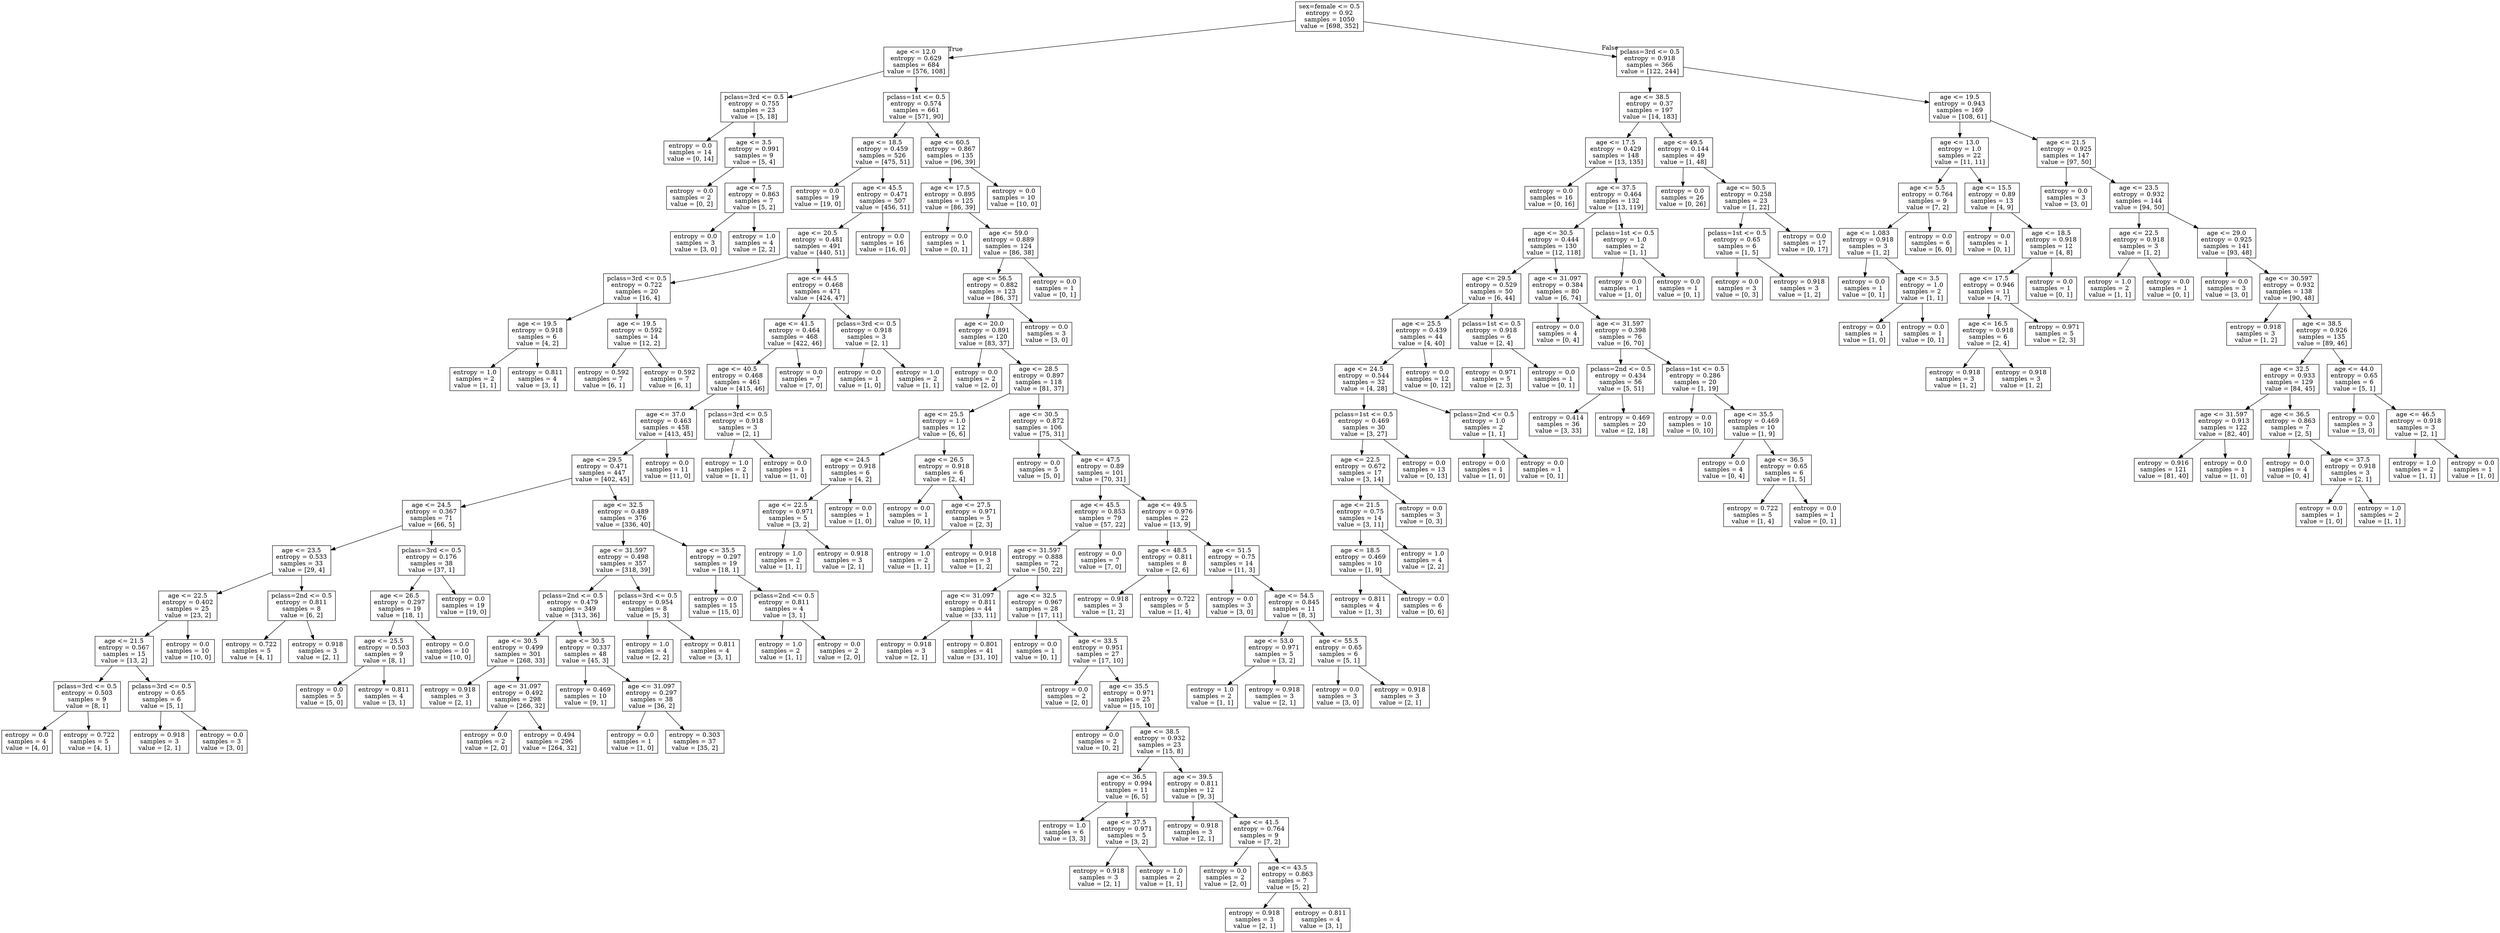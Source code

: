 digraph Tree {
node [shape=box] ;
0 [label="sex=female <= 0.5\nentropy = 0.92\nsamples = 1050\nvalue = [698, 352]"] ;
1 [label="age <= 12.0\nentropy = 0.629\nsamples = 684\nvalue = [576, 108]"] ;
0 -> 1 [labeldistance=2.5, labelangle=45, headlabel="True"] ;
2 [label="pclass=3rd <= 0.5\nentropy = 0.755\nsamples = 23\nvalue = [5, 18]"] ;
1 -> 2 ;
3 [label="entropy = 0.0\nsamples = 14\nvalue = [0, 14]"] ;
2 -> 3 ;
4 [label="age <= 3.5\nentropy = 0.991\nsamples = 9\nvalue = [5, 4]"] ;
2 -> 4 ;
5 [label="entropy = 0.0\nsamples = 2\nvalue = [0, 2]"] ;
4 -> 5 ;
6 [label="age <= 7.5\nentropy = 0.863\nsamples = 7\nvalue = [5, 2]"] ;
4 -> 6 ;
7 [label="entropy = 0.0\nsamples = 3\nvalue = [3, 0]"] ;
6 -> 7 ;
8 [label="entropy = 1.0\nsamples = 4\nvalue = [2, 2]"] ;
6 -> 8 ;
9 [label="pclass=1st <= 0.5\nentropy = 0.574\nsamples = 661\nvalue = [571, 90]"] ;
1 -> 9 ;
10 [label="age <= 18.5\nentropy = 0.459\nsamples = 526\nvalue = [475, 51]"] ;
9 -> 10 ;
11 [label="entropy = 0.0\nsamples = 19\nvalue = [19, 0]"] ;
10 -> 11 ;
12 [label="age <= 45.5\nentropy = 0.471\nsamples = 507\nvalue = [456, 51]"] ;
10 -> 12 ;
13 [label="age <= 20.5\nentropy = 0.481\nsamples = 491\nvalue = [440, 51]"] ;
12 -> 13 ;
14 [label="pclass=3rd <= 0.5\nentropy = 0.722\nsamples = 20\nvalue = [16, 4]"] ;
13 -> 14 ;
15 [label="age <= 19.5\nentropy = 0.918\nsamples = 6\nvalue = [4, 2]"] ;
14 -> 15 ;
16 [label="entropy = 1.0\nsamples = 2\nvalue = [1, 1]"] ;
15 -> 16 ;
17 [label="entropy = 0.811\nsamples = 4\nvalue = [3, 1]"] ;
15 -> 17 ;
18 [label="age <= 19.5\nentropy = 0.592\nsamples = 14\nvalue = [12, 2]"] ;
14 -> 18 ;
19 [label="entropy = 0.592\nsamples = 7\nvalue = [6, 1]"] ;
18 -> 19 ;
20 [label="entropy = 0.592\nsamples = 7\nvalue = [6, 1]"] ;
18 -> 20 ;
21 [label="age <= 44.5\nentropy = 0.468\nsamples = 471\nvalue = [424, 47]"] ;
13 -> 21 ;
22 [label="age <= 41.5\nentropy = 0.464\nsamples = 468\nvalue = [422, 46]"] ;
21 -> 22 ;
23 [label="age <= 40.5\nentropy = 0.468\nsamples = 461\nvalue = [415, 46]"] ;
22 -> 23 ;
24 [label="age <= 37.0\nentropy = 0.463\nsamples = 458\nvalue = [413, 45]"] ;
23 -> 24 ;
25 [label="age <= 29.5\nentropy = 0.471\nsamples = 447\nvalue = [402, 45]"] ;
24 -> 25 ;
26 [label="age <= 24.5\nentropy = 0.367\nsamples = 71\nvalue = [66, 5]"] ;
25 -> 26 ;
27 [label="age <= 23.5\nentropy = 0.533\nsamples = 33\nvalue = [29, 4]"] ;
26 -> 27 ;
28 [label="age <= 22.5\nentropy = 0.402\nsamples = 25\nvalue = [23, 2]"] ;
27 -> 28 ;
29 [label="age <= 21.5\nentropy = 0.567\nsamples = 15\nvalue = [13, 2]"] ;
28 -> 29 ;
30 [label="pclass=3rd <= 0.5\nentropy = 0.503\nsamples = 9\nvalue = [8, 1]"] ;
29 -> 30 ;
31 [label="entropy = 0.0\nsamples = 4\nvalue = [4, 0]"] ;
30 -> 31 ;
32 [label="entropy = 0.722\nsamples = 5\nvalue = [4, 1]"] ;
30 -> 32 ;
33 [label="pclass=3rd <= 0.5\nentropy = 0.65\nsamples = 6\nvalue = [5, 1]"] ;
29 -> 33 ;
34 [label="entropy = 0.918\nsamples = 3\nvalue = [2, 1]"] ;
33 -> 34 ;
35 [label="entropy = 0.0\nsamples = 3\nvalue = [3, 0]"] ;
33 -> 35 ;
36 [label="entropy = 0.0\nsamples = 10\nvalue = [10, 0]"] ;
28 -> 36 ;
37 [label="pclass=2nd <= 0.5\nentropy = 0.811\nsamples = 8\nvalue = [6, 2]"] ;
27 -> 37 ;
38 [label="entropy = 0.722\nsamples = 5\nvalue = [4, 1]"] ;
37 -> 38 ;
39 [label="entropy = 0.918\nsamples = 3\nvalue = [2, 1]"] ;
37 -> 39 ;
40 [label="pclass=3rd <= 0.5\nentropy = 0.176\nsamples = 38\nvalue = [37, 1]"] ;
26 -> 40 ;
41 [label="age <= 26.5\nentropy = 0.297\nsamples = 19\nvalue = [18, 1]"] ;
40 -> 41 ;
42 [label="age <= 25.5\nentropy = 0.503\nsamples = 9\nvalue = [8, 1]"] ;
41 -> 42 ;
43 [label="entropy = 0.0\nsamples = 5\nvalue = [5, 0]"] ;
42 -> 43 ;
44 [label="entropy = 0.811\nsamples = 4\nvalue = [3, 1]"] ;
42 -> 44 ;
45 [label="entropy = 0.0\nsamples = 10\nvalue = [10, 0]"] ;
41 -> 45 ;
46 [label="entropy = 0.0\nsamples = 19\nvalue = [19, 0]"] ;
40 -> 46 ;
47 [label="age <= 32.5\nentropy = 0.489\nsamples = 376\nvalue = [336, 40]"] ;
25 -> 47 ;
48 [label="age <= 31.597\nentropy = 0.498\nsamples = 357\nvalue = [318, 39]"] ;
47 -> 48 ;
49 [label="pclass=2nd <= 0.5\nentropy = 0.479\nsamples = 349\nvalue = [313, 36]"] ;
48 -> 49 ;
50 [label="age <= 30.5\nentropy = 0.499\nsamples = 301\nvalue = [268, 33]"] ;
49 -> 50 ;
51 [label="entropy = 0.918\nsamples = 3\nvalue = [2, 1]"] ;
50 -> 51 ;
52 [label="age <= 31.097\nentropy = 0.492\nsamples = 298\nvalue = [266, 32]"] ;
50 -> 52 ;
53 [label="entropy = 0.0\nsamples = 2\nvalue = [2, 0]"] ;
52 -> 53 ;
54 [label="entropy = 0.494\nsamples = 296\nvalue = [264, 32]"] ;
52 -> 54 ;
55 [label="age <= 30.5\nentropy = 0.337\nsamples = 48\nvalue = [45, 3]"] ;
49 -> 55 ;
56 [label="entropy = 0.469\nsamples = 10\nvalue = [9, 1]"] ;
55 -> 56 ;
57 [label="age <= 31.097\nentropy = 0.297\nsamples = 38\nvalue = [36, 2]"] ;
55 -> 57 ;
58 [label="entropy = 0.0\nsamples = 1\nvalue = [1, 0]"] ;
57 -> 58 ;
59 [label="entropy = 0.303\nsamples = 37\nvalue = [35, 2]"] ;
57 -> 59 ;
60 [label="pclass=3rd <= 0.5\nentropy = 0.954\nsamples = 8\nvalue = [5, 3]"] ;
48 -> 60 ;
61 [label="entropy = 1.0\nsamples = 4\nvalue = [2, 2]"] ;
60 -> 61 ;
62 [label="entropy = 0.811\nsamples = 4\nvalue = [3, 1]"] ;
60 -> 62 ;
63 [label="age <= 35.5\nentropy = 0.297\nsamples = 19\nvalue = [18, 1]"] ;
47 -> 63 ;
64 [label="entropy = 0.0\nsamples = 15\nvalue = [15, 0]"] ;
63 -> 64 ;
65 [label="pclass=2nd <= 0.5\nentropy = 0.811\nsamples = 4\nvalue = [3, 1]"] ;
63 -> 65 ;
66 [label="entropy = 1.0\nsamples = 2\nvalue = [1, 1]"] ;
65 -> 66 ;
67 [label="entropy = 0.0\nsamples = 2\nvalue = [2, 0]"] ;
65 -> 67 ;
68 [label="entropy = 0.0\nsamples = 11\nvalue = [11, 0]"] ;
24 -> 68 ;
69 [label="pclass=3rd <= 0.5\nentropy = 0.918\nsamples = 3\nvalue = [2, 1]"] ;
23 -> 69 ;
70 [label="entropy = 1.0\nsamples = 2\nvalue = [1, 1]"] ;
69 -> 70 ;
71 [label="entropy = 0.0\nsamples = 1\nvalue = [1, 0]"] ;
69 -> 71 ;
72 [label="entropy = 0.0\nsamples = 7\nvalue = [7, 0]"] ;
22 -> 72 ;
73 [label="pclass=3rd <= 0.5\nentropy = 0.918\nsamples = 3\nvalue = [2, 1]"] ;
21 -> 73 ;
74 [label="entropy = 0.0\nsamples = 1\nvalue = [1, 0]"] ;
73 -> 74 ;
75 [label="entropy = 1.0\nsamples = 2\nvalue = [1, 1]"] ;
73 -> 75 ;
76 [label="entropy = 0.0\nsamples = 16\nvalue = [16, 0]"] ;
12 -> 76 ;
77 [label="age <= 60.5\nentropy = 0.867\nsamples = 135\nvalue = [96, 39]"] ;
9 -> 77 ;
78 [label="age <= 17.5\nentropy = 0.895\nsamples = 125\nvalue = [86, 39]"] ;
77 -> 78 ;
79 [label="entropy = 0.0\nsamples = 1\nvalue = [0, 1]"] ;
78 -> 79 ;
80 [label="age <= 59.0\nentropy = 0.889\nsamples = 124\nvalue = [86, 38]"] ;
78 -> 80 ;
81 [label="age <= 56.5\nentropy = 0.882\nsamples = 123\nvalue = [86, 37]"] ;
80 -> 81 ;
82 [label="age <= 20.0\nentropy = 0.891\nsamples = 120\nvalue = [83, 37]"] ;
81 -> 82 ;
83 [label="entropy = 0.0\nsamples = 2\nvalue = [2, 0]"] ;
82 -> 83 ;
84 [label="age <= 28.5\nentropy = 0.897\nsamples = 118\nvalue = [81, 37]"] ;
82 -> 84 ;
85 [label="age <= 25.5\nentropy = 1.0\nsamples = 12\nvalue = [6, 6]"] ;
84 -> 85 ;
86 [label="age <= 24.5\nentropy = 0.918\nsamples = 6\nvalue = [4, 2]"] ;
85 -> 86 ;
87 [label="age <= 22.5\nentropy = 0.971\nsamples = 5\nvalue = [3, 2]"] ;
86 -> 87 ;
88 [label="entropy = 1.0\nsamples = 2\nvalue = [1, 1]"] ;
87 -> 88 ;
89 [label="entropy = 0.918\nsamples = 3\nvalue = [2, 1]"] ;
87 -> 89 ;
90 [label="entropy = 0.0\nsamples = 1\nvalue = [1, 0]"] ;
86 -> 90 ;
91 [label="age <= 26.5\nentropy = 0.918\nsamples = 6\nvalue = [2, 4]"] ;
85 -> 91 ;
92 [label="entropy = 0.0\nsamples = 1\nvalue = [0, 1]"] ;
91 -> 92 ;
93 [label="age <= 27.5\nentropy = 0.971\nsamples = 5\nvalue = [2, 3]"] ;
91 -> 93 ;
94 [label="entropy = 1.0\nsamples = 2\nvalue = [1, 1]"] ;
93 -> 94 ;
95 [label="entropy = 0.918\nsamples = 3\nvalue = [1, 2]"] ;
93 -> 95 ;
96 [label="age <= 30.5\nentropy = 0.872\nsamples = 106\nvalue = [75, 31]"] ;
84 -> 96 ;
97 [label="entropy = 0.0\nsamples = 5\nvalue = [5, 0]"] ;
96 -> 97 ;
98 [label="age <= 47.5\nentropy = 0.89\nsamples = 101\nvalue = [70, 31]"] ;
96 -> 98 ;
99 [label="age <= 45.5\nentropy = 0.853\nsamples = 79\nvalue = [57, 22]"] ;
98 -> 99 ;
100 [label="age <= 31.597\nentropy = 0.888\nsamples = 72\nvalue = [50, 22]"] ;
99 -> 100 ;
101 [label="age <= 31.097\nentropy = 0.811\nsamples = 44\nvalue = [33, 11]"] ;
100 -> 101 ;
102 [label="entropy = 0.918\nsamples = 3\nvalue = [2, 1]"] ;
101 -> 102 ;
103 [label="entropy = 0.801\nsamples = 41\nvalue = [31, 10]"] ;
101 -> 103 ;
104 [label="age <= 32.5\nentropy = 0.967\nsamples = 28\nvalue = [17, 11]"] ;
100 -> 104 ;
105 [label="entropy = 0.0\nsamples = 1\nvalue = [0, 1]"] ;
104 -> 105 ;
106 [label="age <= 33.5\nentropy = 0.951\nsamples = 27\nvalue = [17, 10]"] ;
104 -> 106 ;
107 [label="entropy = 0.0\nsamples = 2\nvalue = [2, 0]"] ;
106 -> 107 ;
108 [label="age <= 35.5\nentropy = 0.971\nsamples = 25\nvalue = [15, 10]"] ;
106 -> 108 ;
109 [label="entropy = 0.0\nsamples = 2\nvalue = [0, 2]"] ;
108 -> 109 ;
110 [label="age <= 38.5\nentropy = 0.932\nsamples = 23\nvalue = [15, 8]"] ;
108 -> 110 ;
111 [label="age <= 36.5\nentropy = 0.994\nsamples = 11\nvalue = [6, 5]"] ;
110 -> 111 ;
112 [label="entropy = 1.0\nsamples = 6\nvalue = [3, 3]"] ;
111 -> 112 ;
113 [label="age <= 37.5\nentropy = 0.971\nsamples = 5\nvalue = [3, 2]"] ;
111 -> 113 ;
114 [label="entropy = 0.918\nsamples = 3\nvalue = [2, 1]"] ;
113 -> 114 ;
115 [label="entropy = 1.0\nsamples = 2\nvalue = [1, 1]"] ;
113 -> 115 ;
116 [label="age <= 39.5\nentropy = 0.811\nsamples = 12\nvalue = [9, 3]"] ;
110 -> 116 ;
117 [label="entropy = 0.918\nsamples = 3\nvalue = [2, 1]"] ;
116 -> 117 ;
118 [label="age <= 41.5\nentropy = 0.764\nsamples = 9\nvalue = [7, 2]"] ;
116 -> 118 ;
119 [label="entropy = 0.0\nsamples = 2\nvalue = [2, 0]"] ;
118 -> 119 ;
120 [label="age <= 43.5\nentropy = 0.863\nsamples = 7\nvalue = [5, 2]"] ;
118 -> 120 ;
121 [label="entropy = 0.918\nsamples = 3\nvalue = [2, 1]"] ;
120 -> 121 ;
122 [label="entropy = 0.811\nsamples = 4\nvalue = [3, 1]"] ;
120 -> 122 ;
123 [label="entropy = 0.0\nsamples = 7\nvalue = [7, 0]"] ;
99 -> 123 ;
124 [label="age <= 49.5\nentropy = 0.976\nsamples = 22\nvalue = [13, 9]"] ;
98 -> 124 ;
125 [label="age <= 48.5\nentropy = 0.811\nsamples = 8\nvalue = [2, 6]"] ;
124 -> 125 ;
126 [label="entropy = 0.918\nsamples = 3\nvalue = [1, 2]"] ;
125 -> 126 ;
127 [label="entropy = 0.722\nsamples = 5\nvalue = [1, 4]"] ;
125 -> 127 ;
128 [label="age <= 51.5\nentropy = 0.75\nsamples = 14\nvalue = [11, 3]"] ;
124 -> 128 ;
129 [label="entropy = 0.0\nsamples = 3\nvalue = [3, 0]"] ;
128 -> 129 ;
130 [label="age <= 54.5\nentropy = 0.845\nsamples = 11\nvalue = [8, 3]"] ;
128 -> 130 ;
131 [label="age <= 53.0\nentropy = 0.971\nsamples = 5\nvalue = [3, 2]"] ;
130 -> 131 ;
132 [label="entropy = 1.0\nsamples = 2\nvalue = [1, 1]"] ;
131 -> 132 ;
133 [label="entropy = 0.918\nsamples = 3\nvalue = [2, 1]"] ;
131 -> 133 ;
134 [label="age <= 55.5\nentropy = 0.65\nsamples = 6\nvalue = [5, 1]"] ;
130 -> 134 ;
135 [label="entropy = 0.0\nsamples = 3\nvalue = [3, 0]"] ;
134 -> 135 ;
136 [label="entropy = 0.918\nsamples = 3\nvalue = [2, 1]"] ;
134 -> 136 ;
137 [label="entropy = 0.0\nsamples = 3\nvalue = [3, 0]"] ;
81 -> 137 ;
138 [label="entropy = 0.0\nsamples = 1\nvalue = [0, 1]"] ;
80 -> 138 ;
139 [label="entropy = 0.0\nsamples = 10\nvalue = [10, 0]"] ;
77 -> 139 ;
140 [label="pclass=3rd <= 0.5\nentropy = 0.918\nsamples = 366\nvalue = [122, 244]"] ;
0 -> 140 [labeldistance=2.5, labelangle=-45, headlabel="False"] ;
141 [label="age <= 38.5\nentropy = 0.37\nsamples = 197\nvalue = [14, 183]"] ;
140 -> 141 ;
142 [label="age <= 17.5\nentropy = 0.429\nsamples = 148\nvalue = [13, 135]"] ;
141 -> 142 ;
143 [label="entropy = 0.0\nsamples = 16\nvalue = [0, 16]"] ;
142 -> 143 ;
144 [label="age <= 37.5\nentropy = 0.464\nsamples = 132\nvalue = [13, 119]"] ;
142 -> 144 ;
145 [label="age <= 30.5\nentropy = 0.444\nsamples = 130\nvalue = [12, 118]"] ;
144 -> 145 ;
146 [label="age <= 29.5\nentropy = 0.529\nsamples = 50\nvalue = [6, 44]"] ;
145 -> 146 ;
147 [label="age <= 25.5\nentropy = 0.439\nsamples = 44\nvalue = [4, 40]"] ;
146 -> 147 ;
148 [label="age <= 24.5\nentropy = 0.544\nsamples = 32\nvalue = [4, 28]"] ;
147 -> 148 ;
149 [label="pclass=1st <= 0.5\nentropy = 0.469\nsamples = 30\nvalue = [3, 27]"] ;
148 -> 149 ;
150 [label="age <= 22.5\nentropy = 0.672\nsamples = 17\nvalue = [3, 14]"] ;
149 -> 150 ;
151 [label="age <= 21.5\nentropy = 0.75\nsamples = 14\nvalue = [3, 11]"] ;
150 -> 151 ;
152 [label="age <= 18.5\nentropy = 0.469\nsamples = 10\nvalue = [1, 9]"] ;
151 -> 152 ;
153 [label="entropy = 0.811\nsamples = 4\nvalue = [1, 3]"] ;
152 -> 153 ;
154 [label="entropy = 0.0\nsamples = 6\nvalue = [0, 6]"] ;
152 -> 154 ;
155 [label="entropy = 1.0\nsamples = 4\nvalue = [2, 2]"] ;
151 -> 155 ;
156 [label="entropy = 0.0\nsamples = 3\nvalue = [0, 3]"] ;
150 -> 156 ;
157 [label="entropy = 0.0\nsamples = 13\nvalue = [0, 13]"] ;
149 -> 157 ;
158 [label="pclass=2nd <= 0.5\nentropy = 1.0\nsamples = 2\nvalue = [1, 1]"] ;
148 -> 158 ;
159 [label="entropy = 0.0\nsamples = 1\nvalue = [1, 0]"] ;
158 -> 159 ;
160 [label="entropy = 0.0\nsamples = 1\nvalue = [0, 1]"] ;
158 -> 160 ;
161 [label="entropy = 0.0\nsamples = 12\nvalue = [0, 12]"] ;
147 -> 161 ;
162 [label="pclass=1st <= 0.5\nentropy = 0.918\nsamples = 6\nvalue = [2, 4]"] ;
146 -> 162 ;
163 [label="entropy = 0.971\nsamples = 5\nvalue = [2, 3]"] ;
162 -> 163 ;
164 [label="entropy = 0.0\nsamples = 1\nvalue = [0, 1]"] ;
162 -> 164 ;
165 [label="age <= 31.097\nentropy = 0.384\nsamples = 80\nvalue = [6, 74]"] ;
145 -> 165 ;
166 [label="entropy = 0.0\nsamples = 4\nvalue = [0, 4]"] ;
165 -> 166 ;
167 [label="age <= 31.597\nentropy = 0.398\nsamples = 76\nvalue = [6, 70]"] ;
165 -> 167 ;
168 [label="pclass=2nd <= 0.5\nentropy = 0.434\nsamples = 56\nvalue = [5, 51]"] ;
167 -> 168 ;
169 [label="entropy = 0.414\nsamples = 36\nvalue = [3, 33]"] ;
168 -> 169 ;
170 [label="entropy = 0.469\nsamples = 20\nvalue = [2, 18]"] ;
168 -> 170 ;
171 [label="pclass=1st <= 0.5\nentropy = 0.286\nsamples = 20\nvalue = [1, 19]"] ;
167 -> 171 ;
172 [label="entropy = 0.0\nsamples = 10\nvalue = [0, 10]"] ;
171 -> 172 ;
173 [label="age <= 35.5\nentropy = 0.469\nsamples = 10\nvalue = [1, 9]"] ;
171 -> 173 ;
174 [label="entropy = 0.0\nsamples = 4\nvalue = [0, 4]"] ;
173 -> 174 ;
175 [label="age <= 36.5\nentropy = 0.65\nsamples = 6\nvalue = [1, 5]"] ;
173 -> 175 ;
176 [label="entropy = 0.722\nsamples = 5\nvalue = [1, 4]"] ;
175 -> 176 ;
177 [label="entropy = 0.0\nsamples = 1\nvalue = [0, 1]"] ;
175 -> 177 ;
178 [label="pclass=1st <= 0.5\nentropy = 1.0\nsamples = 2\nvalue = [1, 1]"] ;
144 -> 178 ;
179 [label="entropy = 0.0\nsamples = 1\nvalue = [1, 0]"] ;
178 -> 179 ;
180 [label="entropy = 0.0\nsamples = 1\nvalue = [0, 1]"] ;
178 -> 180 ;
181 [label="age <= 49.5\nentropy = 0.144\nsamples = 49\nvalue = [1, 48]"] ;
141 -> 181 ;
182 [label="entropy = 0.0\nsamples = 26\nvalue = [0, 26]"] ;
181 -> 182 ;
183 [label="age <= 50.5\nentropy = 0.258\nsamples = 23\nvalue = [1, 22]"] ;
181 -> 183 ;
184 [label="pclass=1st <= 0.5\nentropy = 0.65\nsamples = 6\nvalue = [1, 5]"] ;
183 -> 184 ;
185 [label="entropy = 0.0\nsamples = 3\nvalue = [0, 3]"] ;
184 -> 185 ;
186 [label="entropy = 0.918\nsamples = 3\nvalue = [1, 2]"] ;
184 -> 186 ;
187 [label="entropy = 0.0\nsamples = 17\nvalue = [0, 17]"] ;
183 -> 187 ;
188 [label="age <= 19.5\nentropy = 0.943\nsamples = 169\nvalue = [108, 61]"] ;
140 -> 188 ;
189 [label="age <= 13.0\nentropy = 1.0\nsamples = 22\nvalue = [11, 11]"] ;
188 -> 189 ;
190 [label="age <= 5.5\nentropy = 0.764\nsamples = 9\nvalue = [7, 2]"] ;
189 -> 190 ;
191 [label="age <= 1.083\nentropy = 0.918\nsamples = 3\nvalue = [1, 2]"] ;
190 -> 191 ;
192 [label="entropy = 0.0\nsamples = 1\nvalue = [0, 1]"] ;
191 -> 192 ;
193 [label="age <= 3.5\nentropy = 1.0\nsamples = 2\nvalue = [1, 1]"] ;
191 -> 193 ;
194 [label="entropy = 0.0\nsamples = 1\nvalue = [1, 0]"] ;
193 -> 194 ;
195 [label="entropy = 0.0\nsamples = 1\nvalue = [0, 1]"] ;
193 -> 195 ;
196 [label="entropy = 0.0\nsamples = 6\nvalue = [6, 0]"] ;
190 -> 196 ;
197 [label="age <= 15.5\nentropy = 0.89\nsamples = 13\nvalue = [4, 9]"] ;
189 -> 197 ;
198 [label="entropy = 0.0\nsamples = 1\nvalue = [0, 1]"] ;
197 -> 198 ;
199 [label="age <= 18.5\nentropy = 0.918\nsamples = 12\nvalue = [4, 8]"] ;
197 -> 199 ;
200 [label="age <= 17.5\nentropy = 0.946\nsamples = 11\nvalue = [4, 7]"] ;
199 -> 200 ;
201 [label="age <= 16.5\nentropy = 0.918\nsamples = 6\nvalue = [2, 4]"] ;
200 -> 201 ;
202 [label="entropy = 0.918\nsamples = 3\nvalue = [1, 2]"] ;
201 -> 202 ;
203 [label="entropy = 0.918\nsamples = 3\nvalue = [1, 2]"] ;
201 -> 203 ;
204 [label="entropy = 0.971\nsamples = 5\nvalue = [2, 3]"] ;
200 -> 204 ;
205 [label="entropy = 0.0\nsamples = 1\nvalue = [0, 1]"] ;
199 -> 205 ;
206 [label="age <= 21.5\nentropy = 0.925\nsamples = 147\nvalue = [97, 50]"] ;
188 -> 206 ;
207 [label="entropy = 0.0\nsamples = 3\nvalue = [3, 0]"] ;
206 -> 207 ;
208 [label="age <= 23.5\nentropy = 0.932\nsamples = 144\nvalue = [94, 50]"] ;
206 -> 208 ;
209 [label="age <= 22.5\nentropy = 0.918\nsamples = 3\nvalue = [1, 2]"] ;
208 -> 209 ;
210 [label="entropy = 1.0\nsamples = 2\nvalue = [1, 1]"] ;
209 -> 210 ;
211 [label="entropy = 0.0\nsamples = 1\nvalue = [0, 1]"] ;
209 -> 211 ;
212 [label="age <= 29.0\nentropy = 0.925\nsamples = 141\nvalue = [93, 48]"] ;
208 -> 212 ;
213 [label="entropy = 0.0\nsamples = 3\nvalue = [3, 0]"] ;
212 -> 213 ;
214 [label="age <= 30.597\nentropy = 0.932\nsamples = 138\nvalue = [90, 48]"] ;
212 -> 214 ;
215 [label="entropy = 0.918\nsamples = 3\nvalue = [1, 2]"] ;
214 -> 215 ;
216 [label="age <= 38.5\nentropy = 0.926\nsamples = 135\nvalue = [89, 46]"] ;
214 -> 216 ;
217 [label="age <= 32.5\nentropy = 0.933\nsamples = 129\nvalue = [84, 45]"] ;
216 -> 217 ;
218 [label="age <= 31.597\nentropy = 0.913\nsamples = 122\nvalue = [82, 40]"] ;
217 -> 218 ;
219 [label="entropy = 0.916\nsamples = 121\nvalue = [81, 40]"] ;
218 -> 219 ;
220 [label="entropy = 0.0\nsamples = 1\nvalue = [1, 0]"] ;
218 -> 220 ;
221 [label="age <= 36.5\nentropy = 0.863\nsamples = 7\nvalue = [2, 5]"] ;
217 -> 221 ;
222 [label="entropy = 0.0\nsamples = 4\nvalue = [0, 4]"] ;
221 -> 222 ;
223 [label="age <= 37.5\nentropy = 0.918\nsamples = 3\nvalue = [2, 1]"] ;
221 -> 223 ;
224 [label="entropy = 0.0\nsamples = 1\nvalue = [1, 0]"] ;
223 -> 224 ;
225 [label="entropy = 1.0\nsamples = 2\nvalue = [1, 1]"] ;
223 -> 225 ;
226 [label="age <= 44.0\nentropy = 0.65\nsamples = 6\nvalue = [5, 1]"] ;
216 -> 226 ;
227 [label="entropy = 0.0\nsamples = 3\nvalue = [3, 0]"] ;
226 -> 227 ;
228 [label="age <= 46.5\nentropy = 0.918\nsamples = 3\nvalue = [2, 1]"] ;
226 -> 228 ;
229 [label="entropy = 1.0\nsamples = 2\nvalue = [1, 1]"] ;
228 -> 229 ;
230 [label="entropy = 0.0\nsamples = 1\nvalue = [1, 0]"] ;
228 -> 230 ;
}